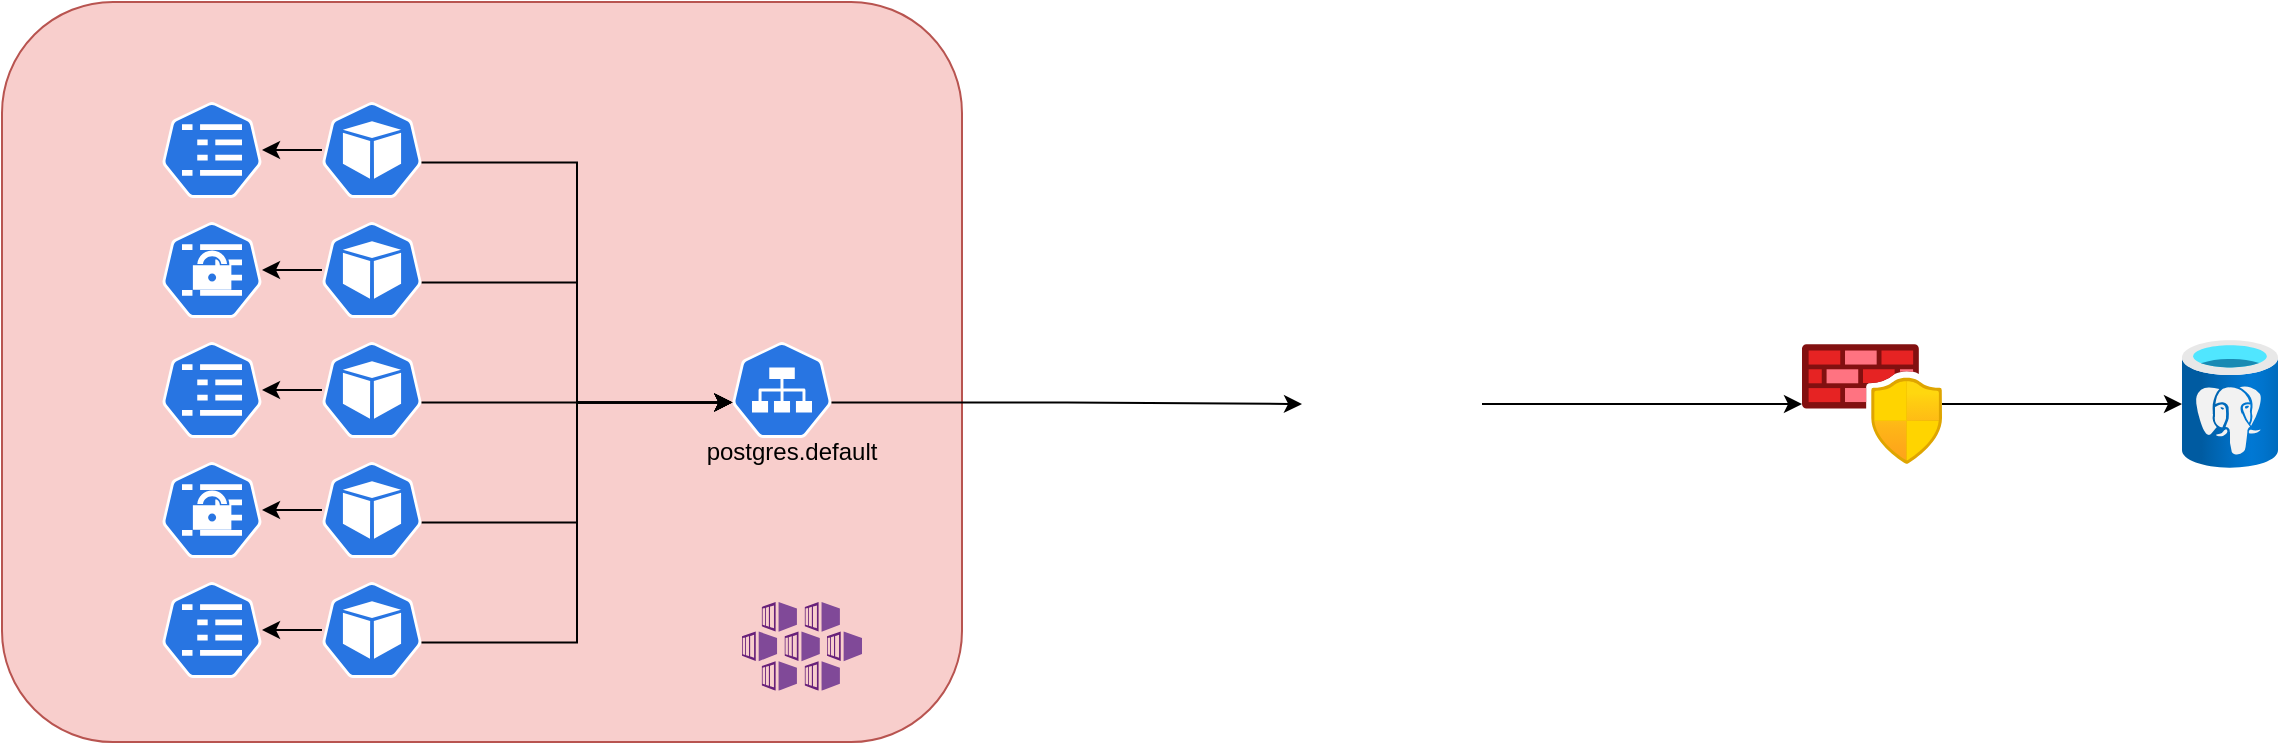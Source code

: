 <mxfile version="16.4.5" type="github">
  <diagram id="kLxrR2jJDY1hjqR1FGhj" name="Page-1">
    <mxGraphModel dx="1422" dy="762" grid="1" gridSize="10" guides="1" tooltips="1" connect="1" arrows="1" fold="1" page="1" pageScale="1" pageWidth="850" pageHeight="1100" math="0" shadow="0">
      <root>
        <mxCell id="0" />
        <mxCell id="1" parent="0" />
        <mxCell id="lXKv8VVwfeRp8iMqqX64-47" value="" style="group;fillColor=none;strokeColor=none;" vertex="1" connectable="0" parent="1">
          <mxGeometry x="60" y="170" width="480" height="370" as="geometry" />
        </mxCell>
        <mxCell id="lXKv8VVwfeRp8iMqqX64-1" value="" style="rounded=1;whiteSpace=wrap;html=1;fillColor=#f8cecc;strokeColor=#b85450;" vertex="1" parent="lXKv8VVwfeRp8iMqqX64-47">
          <mxGeometry width="480" height="370" as="geometry" />
        </mxCell>
        <mxCell id="lXKv8VVwfeRp8iMqqX64-15" value="" style="sketch=0;aspect=fixed;html=1;points=[];align=center;image;fontSize=12;image=img/lib/mscae/Kubernetes_Services.svg;" vertex="1" parent="lXKv8VVwfeRp8iMqqX64-47">
          <mxGeometry x="370" y="300" width="60" height="44.4" as="geometry" />
        </mxCell>
        <mxCell id="lXKv8VVwfeRp8iMqqX64-19" value="" style="group" vertex="1" connectable="0" parent="lXKv8VVwfeRp8iMqqX64-47">
          <mxGeometry x="80" y="290" width="130" height="48" as="geometry" />
        </mxCell>
        <mxCell id="lXKv8VVwfeRp8iMqqX64-13" value="" style="sketch=0;html=1;dashed=0;whitespace=wrap;fillColor=#2875E2;strokeColor=#ffffff;points=[[0.005,0.63,0],[0.1,0.2,0],[0.9,0.2,0],[0.5,0,0],[0.995,0.63,0],[0.72,0.99,0],[0.5,1,0],[0.28,0.99,0]];shape=mxgraph.kubernetes.icon;prIcon=pod" vertex="1" parent="lXKv8VVwfeRp8iMqqX64-19">
          <mxGeometry x="80" width="50" height="48" as="geometry" />
        </mxCell>
        <mxCell id="lXKv8VVwfeRp8iMqqX64-17" value="" style="sketch=0;html=1;dashed=0;whitespace=wrap;fillColor=#2875E2;strokeColor=#ffffff;points=[[0.005,0.63,0],[0.1,0.2,0],[0.9,0.2,0],[0.5,0,0],[0.995,0.63,0],[0.72,0.99,0],[0.5,1,0],[0.28,0.99,0]];shape=mxgraph.kubernetes.icon;prIcon=cm" vertex="1" parent="lXKv8VVwfeRp8iMqqX64-19">
          <mxGeometry width="50" height="48" as="geometry" />
        </mxCell>
        <mxCell id="lXKv8VVwfeRp8iMqqX64-18" value="" style="edgeStyle=orthogonalEdgeStyle;rounded=0;orthogonalLoop=1;jettySize=auto;html=1;" edge="1" parent="lXKv8VVwfeRp8iMqqX64-19" source="lXKv8VVwfeRp8iMqqX64-13" target="lXKv8VVwfeRp8iMqqX64-17">
          <mxGeometry relative="1" as="geometry" />
        </mxCell>
        <mxCell id="lXKv8VVwfeRp8iMqqX64-24" value="" style="group" vertex="1" connectable="0" parent="lXKv8VVwfeRp8iMqqX64-47">
          <mxGeometry x="80" y="170" width="130" height="48" as="geometry" />
        </mxCell>
        <mxCell id="lXKv8VVwfeRp8iMqqX64-25" value="" style="sketch=0;html=1;dashed=0;whitespace=wrap;fillColor=#2875E2;strokeColor=#ffffff;points=[[0.005,0.63,0],[0.1,0.2,0],[0.9,0.2,0],[0.5,0,0],[0.995,0.63,0],[0.72,0.99,0],[0.5,1,0],[0.28,0.99,0]];shape=mxgraph.kubernetes.icon;prIcon=pod" vertex="1" parent="lXKv8VVwfeRp8iMqqX64-24">
          <mxGeometry x="80" width="50" height="48" as="geometry" />
        </mxCell>
        <mxCell id="lXKv8VVwfeRp8iMqqX64-26" value="" style="sketch=0;html=1;dashed=0;whitespace=wrap;fillColor=#2875E2;strokeColor=#ffffff;points=[[0.005,0.63,0],[0.1,0.2,0],[0.9,0.2,0],[0.5,0,0],[0.995,0.63,0],[0.72,0.99,0],[0.5,1,0],[0.28,0.99,0]];shape=mxgraph.kubernetes.icon;prIcon=cm" vertex="1" parent="lXKv8VVwfeRp8iMqqX64-24">
          <mxGeometry width="50" height="48" as="geometry" />
        </mxCell>
        <mxCell id="lXKv8VVwfeRp8iMqqX64-27" value="" style="edgeStyle=orthogonalEdgeStyle;rounded=0;orthogonalLoop=1;jettySize=auto;html=1;" edge="1" parent="lXKv8VVwfeRp8iMqqX64-24" source="lXKv8VVwfeRp8iMqqX64-25" target="lXKv8VVwfeRp8iMqqX64-26">
          <mxGeometry relative="1" as="geometry" />
        </mxCell>
        <mxCell id="lXKv8VVwfeRp8iMqqX64-32" value="" style="group" vertex="1" connectable="0" parent="lXKv8VVwfeRp8iMqqX64-47">
          <mxGeometry x="80" y="50" width="130" height="48" as="geometry" />
        </mxCell>
        <mxCell id="lXKv8VVwfeRp8iMqqX64-33" value="" style="sketch=0;html=1;dashed=0;whitespace=wrap;fillColor=#2875E2;strokeColor=#ffffff;points=[[0.005,0.63,0],[0.1,0.2,0],[0.9,0.2,0],[0.5,0,0],[0.995,0.63,0],[0.72,0.99,0],[0.5,1,0],[0.28,0.99,0]];shape=mxgraph.kubernetes.icon;prIcon=pod" vertex="1" parent="lXKv8VVwfeRp8iMqqX64-32">
          <mxGeometry x="80" width="50" height="48" as="geometry" />
        </mxCell>
        <mxCell id="lXKv8VVwfeRp8iMqqX64-34" value="" style="sketch=0;html=1;dashed=0;whitespace=wrap;fillColor=#2875E2;strokeColor=#ffffff;points=[[0.005,0.63,0],[0.1,0.2,0],[0.9,0.2,0],[0.5,0,0],[0.995,0.63,0],[0.72,0.99,0],[0.5,1,0],[0.28,0.99,0]];shape=mxgraph.kubernetes.icon;prIcon=cm" vertex="1" parent="lXKv8VVwfeRp8iMqqX64-32">
          <mxGeometry width="50" height="48" as="geometry" />
        </mxCell>
        <mxCell id="lXKv8VVwfeRp8iMqqX64-35" value="" style="edgeStyle=orthogonalEdgeStyle;rounded=0;orthogonalLoop=1;jettySize=auto;html=1;" edge="1" parent="lXKv8VVwfeRp8iMqqX64-32" source="lXKv8VVwfeRp8iMqqX64-33" target="lXKv8VVwfeRp8iMqqX64-34">
          <mxGeometry relative="1" as="geometry" />
        </mxCell>
        <mxCell id="lXKv8VVwfeRp8iMqqX64-36" value="" style="sketch=0;html=1;dashed=0;whitespace=wrap;fillColor=#2875E2;strokeColor=#ffffff;points=[[0.005,0.63,0],[0.1,0.2,0],[0.9,0.2,0],[0.5,0,0],[0.995,0.63,0],[0.72,0.99,0],[0.5,1,0],[0.28,0.99,0]];shape=mxgraph.kubernetes.icon;prIcon=secret" vertex="1" parent="lXKv8VVwfeRp8iMqqX64-47">
          <mxGeometry x="80" y="110" width="50" height="48" as="geometry" />
        </mxCell>
        <mxCell id="lXKv8VVwfeRp8iMqqX64-37" value="" style="sketch=0;html=1;dashed=0;whitespace=wrap;fillColor=#2875E2;strokeColor=#ffffff;points=[[0.005,0.63,0],[0.1,0.2,0],[0.9,0.2,0],[0.5,0,0],[0.995,0.63,0],[0.72,0.99,0],[0.5,1,0],[0.28,0.99,0]];shape=mxgraph.kubernetes.icon;prIcon=svc" vertex="1" parent="lXKv8VVwfeRp8iMqqX64-47">
          <mxGeometry x="365" y="170" width="50" height="48" as="geometry" />
        </mxCell>
        <mxCell id="lXKv8VVwfeRp8iMqqX64-38" value="" style="edgeStyle=orthogonalEdgeStyle;rounded=0;orthogonalLoop=1;jettySize=auto;html=1;" edge="1" parent="lXKv8VVwfeRp8iMqqX64-47" source="lXKv8VVwfeRp8iMqqX64-29" target="lXKv8VVwfeRp8iMqqX64-36">
          <mxGeometry relative="1" as="geometry" />
        </mxCell>
        <mxCell id="lXKv8VVwfeRp8iMqqX64-42" style="edgeStyle=orthogonalEdgeStyle;rounded=0;orthogonalLoop=1;jettySize=auto;html=1;exitX=0.995;exitY=0.63;exitDx=0;exitDy=0;exitPerimeter=0;entryX=0.005;entryY=0.63;entryDx=0;entryDy=0;entryPerimeter=0;" edge="1" parent="lXKv8VVwfeRp8iMqqX64-47" source="lXKv8VVwfeRp8iMqqX64-29" target="lXKv8VVwfeRp8iMqqX64-37">
          <mxGeometry relative="1" as="geometry" />
        </mxCell>
        <mxCell id="lXKv8VVwfeRp8iMqqX64-29" value="" style="sketch=0;html=1;dashed=0;whitespace=wrap;fillColor=#2875E2;strokeColor=#ffffff;points=[[0.005,0.63,0],[0.1,0.2,0],[0.9,0.2,0],[0.5,0,0],[0.995,0.63,0],[0.72,0.99,0],[0.5,1,0],[0.28,0.99,0]];shape=mxgraph.kubernetes.icon;prIcon=pod" vertex="1" parent="lXKv8VVwfeRp8iMqqX64-47">
          <mxGeometry x="160" y="110" width="50" height="48" as="geometry" />
        </mxCell>
        <mxCell id="lXKv8VVwfeRp8iMqqX64-39" value="" style="sketch=0;html=1;dashed=0;whitespace=wrap;fillColor=#2875E2;strokeColor=#ffffff;points=[[0.005,0.63,0],[0.1,0.2,0],[0.9,0.2,0],[0.5,0,0],[0.995,0.63,0],[0.72,0.99,0],[0.5,1,0],[0.28,0.99,0]];shape=mxgraph.kubernetes.icon;prIcon=secret" vertex="1" parent="lXKv8VVwfeRp8iMqqX64-47">
          <mxGeometry x="80" y="230" width="50" height="48" as="geometry" />
        </mxCell>
        <mxCell id="lXKv8VVwfeRp8iMqqX64-40" value="" style="edgeStyle=orthogonalEdgeStyle;rounded=0;orthogonalLoop=1;jettySize=auto;html=1;" edge="1" parent="lXKv8VVwfeRp8iMqqX64-47" source="lXKv8VVwfeRp8iMqqX64-21" target="lXKv8VVwfeRp8iMqqX64-39">
          <mxGeometry relative="1" as="geometry" />
        </mxCell>
        <mxCell id="lXKv8VVwfeRp8iMqqX64-44" style="edgeStyle=orthogonalEdgeStyle;rounded=0;orthogonalLoop=1;jettySize=auto;html=1;exitX=0.995;exitY=0.63;exitDx=0;exitDy=0;exitPerimeter=0;entryX=0.005;entryY=0.63;entryDx=0;entryDy=0;entryPerimeter=0;" edge="1" parent="lXKv8VVwfeRp8iMqqX64-47" source="lXKv8VVwfeRp8iMqqX64-21" target="lXKv8VVwfeRp8iMqqX64-37">
          <mxGeometry relative="1" as="geometry" />
        </mxCell>
        <mxCell id="lXKv8VVwfeRp8iMqqX64-21" value="" style="sketch=0;html=1;dashed=0;whitespace=wrap;fillColor=#2875E2;strokeColor=#ffffff;points=[[0.005,0.63,0],[0.1,0.2,0],[0.9,0.2,0],[0.5,0,0],[0.995,0.63,0],[0.72,0.99,0],[0.5,1,0],[0.28,0.99,0]];shape=mxgraph.kubernetes.icon;prIcon=pod" vertex="1" parent="lXKv8VVwfeRp8iMqqX64-47">
          <mxGeometry x="160" y="230" width="50" height="48" as="geometry" />
        </mxCell>
        <mxCell id="lXKv8VVwfeRp8iMqqX64-41" style="edgeStyle=orthogonalEdgeStyle;rounded=0;orthogonalLoop=1;jettySize=auto;html=1;exitX=0.995;exitY=0.63;exitDx=0;exitDy=0;exitPerimeter=0;entryX=0.005;entryY=0.63;entryDx=0;entryDy=0;entryPerimeter=0;" edge="1" parent="lXKv8VVwfeRp8iMqqX64-47" source="lXKv8VVwfeRp8iMqqX64-33" target="lXKv8VVwfeRp8iMqqX64-37">
          <mxGeometry relative="1" as="geometry" />
        </mxCell>
        <mxCell id="lXKv8VVwfeRp8iMqqX64-43" style="edgeStyle=orthogonalEdgeStyle;rounded=0;orthogonalLoop=1;jettySize=auto;html=1;exitX=0.995;exitY=0.63;exitDx=0;exitDy=0;exitPerimeter=0;entryX=0.005;entryY=0.63;entryDx=0;entryDy=0;entryPerimeter=0;" edge="1" parent="lXKv8VVwfeRp8iMqqX64-47" source="lXKv8VVwfeRp8iMqqX64-25" target="lXKv8VVwfeRp8iMqqX64-37">
          <mxGeometry relative="1" as="geometry" />
        </mxCell>
        <mxCell id="lXKv8VVwfeRp8iMqqX64-46" style="edgeStyle=orthogonalEdgeStyle;rounded=0;orthogonalLoop=1;jettySize=auto;html=1;exitX=0.995;exitY=0.63;exitDx=0;exitDy=0;exitPerimeter=0;entryX=0.005;entryY=0.63;entryDx=0;entryDy=0;entryPerimeter=0;" edge="1" parent="lXKv8VVwfeRp8iMqqX64-47" source="lXKv8VVwfeRp8iMqqX64-13" target="lXKv8VVwfeRp8iMqqX64-37">
          <mxGeometry relative="1" as="geometry" />
        </mxCell>
        <mxCell id="lXKv8VVwfeRp8iMqqX64-55" value="postgres.default" style="text;html=1;strokeColor=none;fillColor=none;align=center;verticalAlign=middle;whiteSpace=wrap;rounded=0;" vertex="1" parent="lXKv8VVwfeRp8iMqqX64-47">
          <mxGeometry x="365" y="210" width="60" height="30" as="geometry" />
        </mxCell>
        <mxCell id="lXKv8VVwfeRp8iMqqX64-53" value="" style="edgeStyle=orthogonalEdgeStyle;rounded=0;orthogonalLoop=1;jettySize=auto;html=1;" edge="1" parent="1" source="lXKv8VVwfeRp8iMqqX64-49" target="lXKv8VVwfeRp8iMqqX64-50">
          <mxGeometry relative="1" as="geometry" />
        </mxCell>
        <mxCell id="lXKv8VVwfeRp8iMqqX64-49" value="" style="shape=image;html=1;verticalAlign=top;verticalLabelPosition=bottom;labelBackgroundColor=#ffffff;imageAspect=0;aspect=fixed;image=https://cdn2.iconfinder.com/data/icons/whcompare-servers-web-hosting/50/dedicated-ip-address-128.png;rounded=1;fillColor=#CDA2BE;" vertex="1" parent="1">
          <mxGeometry x="710" y="326" width="90" height="90" as="geometry" />
        </mxCell>
        <mxCell id="lXKv8VVwfeRp8iMqqX64-54" value="" style="edgeStyle=orthogonalEdgeStyle;rounded=0;orthogonalLoop=1;jettySize=auto;html=1;" edge="1" parent="1" source="lXKv8VVwfeRp8iMqqX64-50" target="lXKv8VVwfeRp8iMqqX64-51">
          <mxGeometry relative="1" as="geometry" />
        </mxCell>
        <mxCell id="lXKv8VVwfeRp8iMqqX64-50" value="" style="aspect=fixed;html=1;points=[];align=center;image;fontSize=12;image=img/lib/azure2/networking/Azure_Firewall_Manager.svg;rounded=1;fillColor=#CDA2BE;" vertex="1" parent="1">
          <mxGeometry x="960" y="341" width="70" height="60" as="geometry" />
        </mxCell>
        <mxCell id="lXKv8VVwfeRp8iMqqX64-51" value="" style="aspect=fixed;html=1;points=[];align=center;image;fontSize=12;image=img/lib/azure2/databases/Azure_Database_PostgreSQL_Server.svg;rounded=1;fillColor=#CDA2BE;" vertex="1" parent="1">
          <mxGeometry x="1150" y="339" width="48" height="64" as="geometry" />
        </mxCell>
        <mxCell id="lXKv8VVwfeRp8iMqqX64-52" style="edgeStyle=orthogonalEdgeStyle;rounded=0;orthogonalLoop=1;jettySize=auto;html=1;exitX=0.995;exitY=0.63;exitDx=0;exitDy=0;exitPerimeter=0;" edge="1" parent="1" source="lXKv8VVwfeRp8iMqqX64-37" target="lXKv8VVwfeRp8iMqqX64-49">
          <mxGeometry relative="1" as="geometry" />
        </mxCell>
      </root>
    </mxGraphModel>
  </diagram>
</mxfile>
